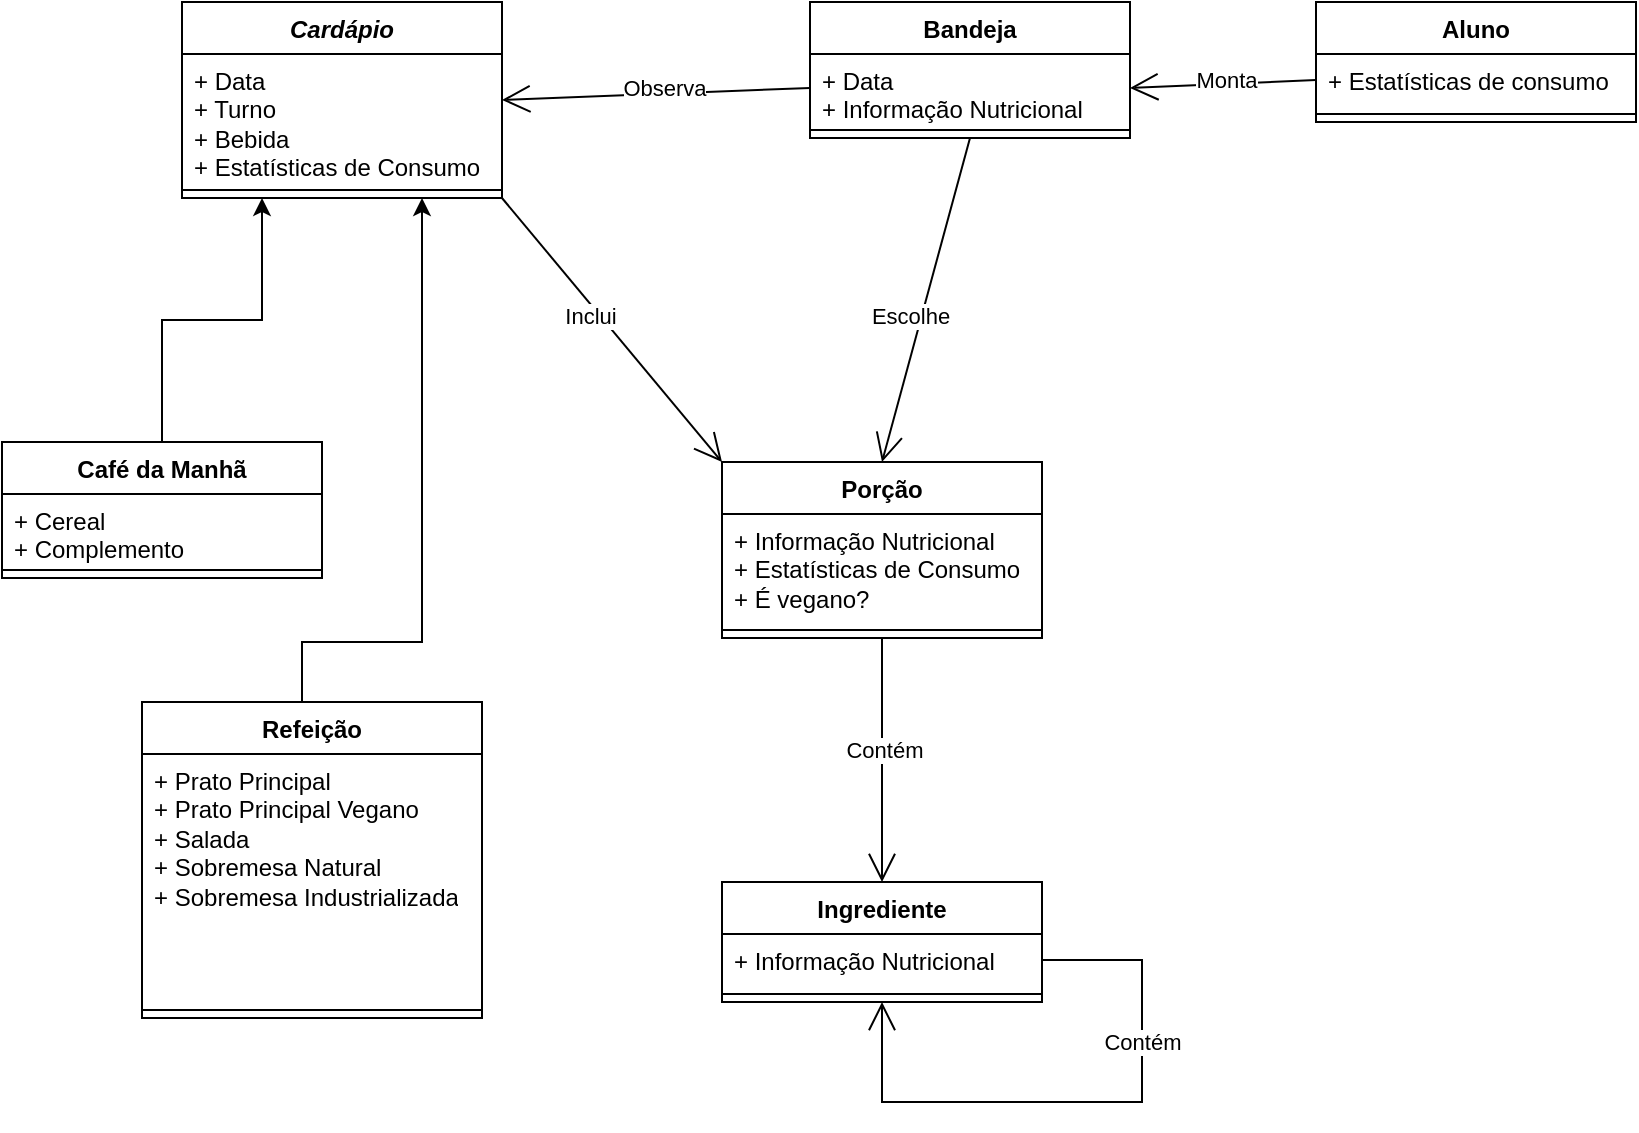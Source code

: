 <mxfile version="21.6.8" type="github">
  <diagram id="C5RBs43oDa-KdzZeNtuy" name="Page-1">
    <mxGraphModel dx="1434" dy="790" grid="1" gridSize="10" guides="1" tooltips="1" connect="1" arrows="1" fold="1" page="1" pageScale="1" pageWidth="827" pageHeight="1169" math="0" shadow="0">
      <root>
        <mxCell id="WIyWlLk6GJQsqaUBKTNV-0" />
        <mxCell id="WIyWlLk6GJQsqaUBKTNV-1" parent="WIyWlLk6GJQsqaUBKTNV-0" />
        <mxCell id="JT2buojDs5cohx6hHV2p-0" value="" style="endArrow=open;endFill=1;endSize=12;html=1;rounded=0;entryX=1;entryY=0.5;entryDx=0;entryDy=0;exitX=0;exitY=0.5;exitDx=0;exitDy=0;" parent="WIyWlLk6GJQsqaUBKTNV-1" source="JT2buojDs5cohx6hHV2p-31" target="JT2buojDs5cohx6hHV2p-27" edge="1">
          <mxGeometry width="160" relative="1" as="geometry">
            <mxPoint x="660" y="70" as="sourcePoint" />
            <mxPoint x="574.0" y="72.0" as="targetPoint" />
          </mxGeometry>
        </mxCell>
        <mxCell id="JT2buojDs5cohx6hHV2p-50" value="Monta" style="edgeLabel;html=1;align=center;verticalAlign=middle;resizable=0;points=[];" parent="JT2buojDs5cohx6hHV2p-0" vertex="1" connectable="0">
          <mxGeometry x="-0.02" y="-2" relative="1" as="geometry">
            <mxPoint as="offset" />
          </mxGeometry>
        </mxCell>
        <mxCell id="JT2buojDs5cohx6hHV2p-1" value="" style="endArrow=open;endFill=1;endSize=12;html=1;rounded=0;exitX=0;exitY=0.5;exitDx=0;exitDy=0;entryX=1;entryY=0.5;entryDx=0;entryDy=0;" parent="WIyWlLk6GJQsqaUBKTNV-1" source="JT2buojDs5cohx6hHV2p-27" target="JT2buojDs5cohx6hHV2p-35" edge="1">
          <mxGeometry width="160" relative="1" as="geometry">
            <mxPoint x="414" y="72.0" as="sourcePoint" />
            <mxPoint x="260" y="72" as="targetPoint" />
          </mxGeometry>
        </mxCell>
        <mxCell id="JT2buojDs5cohx6hHV2p-51" value="Observa" style="edgeLabel;html=1;align=center;verticalAlign=middle;resizable=0;points=[];" parent="JT2buojDs5cohx6hHV2p-1" vertex="1" connectable="0">
          <mxGeometry x="-0.049" y="-3" relative="1" as="geometry">
            <mxPoint as="offset" />
          </mxGeometry>
        </mxCell>
        <mxCell id="JT2buojDs5cohx6hHV2p-2" value="" style="endArrow=open;endFill=1;endSize=12;html=1;rounded=0;entryX=0.5;entryY=0;entryDx=0;entryDy=0;exitX=0.5;exitY=1;exitDx=0;exitDy=0;" parent="WIyWlLk6GJQsqaUBKTNV-1" source="JT2buojDs5cohx6hHV2p-26" edge="1">
          <mxGeometry width="160" relative="1" as="geometry">
            <mxPoint x="494" y="144" as="sourcePoint" />
            <mxPoint x="450" y="230" as="targetPoint" />
          </mxGeometry>
        </mxCell>
        <mxCell id="JT2buojDs5cohx6hHV2p-3" value="" style="endArrow=open;endFill=1;endSize=12;html=1;rounded=0;exitX=1;exitY=1;exitDx=0;exitDy=0;entryX=0;entryY=0;entryDx=0;entryDy=0;" parent="WIyWlLk6GJQsqaUBKTNV-1" source="JT2buojDs5cohx6hHV2p-35" edge="1">
          <mxGeometry width="160" relative="1" as="geometry">
            <mxPoint x="260" y="144" as="sourcePoint" />
            <mxPoint x="370" y="230" as="targetPoint" />
          </mxGeometry>
        </mxCell>
        <mxCell id="JT2buojDs5cohx6hHV2p-4" value="" style="endArrow=open;endFill=1;endSize=12;html=1;rounded=0;entryX=0.5;entryY=0;entryDx=0;entryDy=0;exitX=0.5;exitY=1;exitDx=0;exitDy=0;" parent="WIyWlLk6GJQsqaUBKTNV-1" source="JT2buojDs5cohx6hHV2p-39" target="JT2buojDs5cohx6hHV2p-43" edge="1">
          <mxGeometry width="160" relative="1" as="geometry">
            <mxPoint x="490" y="340" as="sourcePoint" />
            <mxPoint x="450" y="441" as="targetPoint" />
          </mxGeometry>
        </mxCell>
        <mxCell id="JT2buojDs5cohx6hHV2p-54" value="Contém" style="edgeLabel;html=1;align=center;verticalAlign=middle;resizable=0;points=[];" parent="JT2buojDs5cohx6hHV2p-4" vertex="1" connectable="0">
          <mxGeometry x="-0.088" y="1" relative="1" as="geometry">
            <mxPoint as="offset" />
          </mxGeometry>
        </mxCell>
        <mxCell id="JT2buojDs5cohx6hHV2p-15" style="edgeStyle=orthogonalEdgeStyle;rounded=0;orthogonalLoop=1;jettySize=auto;html=1;entryX=0.25;entryY=1;entryDx=0;entryDy=0;" parent="WIyWlLk6GJQsqaUBKTNV-1" source="JT2buojDs5cohx6hHV2p-6" target="JT2buojDs5cohx6hHV2p-35" edge="1">
          <mxGeometry relative="1" as="geometry">
            <mxPoint x="140" y="144" as="targetPoint" />
          </mxGeometry>
        </mxCell>
        <mxCell id="JT2buojDs5cohx6hHV2p-6" value="Café da Manhã" style="swimlane;fontStyle=1;align=center;verticalAlign=top;childLayout=stackLayout;horizontal=1;startSize=26;horizontalStack=0;resizeParent=1;resizeParentMax=0;resizeLast=0;collapsible=1;marginBottom=0;whiteSpace=wrap;html=1;" parent="WIyWlLk6GJQsqaUBKTNV-1" vertex="1">
          <mxGeometry x="10" y="220" width="160" height="68" as="geometry" />
        </mxCell>
        <mxCell id="JT2buojDs5cohx6hHV2p-7" value="&lt;div&gt;+ Cereal&lt;/div&gt;&lt;div&gt;+ Complemento&lt;br&gt;&lt;/div&gt;" style="text;strokeColor=none;fillColor=none;align=left;verticalAlign=top;spacingLeft=4;spacingRight=4;overflow=hidden;rotatable=0;points=[[0,0.5],[1,0.5]];portConstraint=eastwest;whiteSpace=wrap;html=1;" parent="JT2buojDs5cohx6hHV2p-6" vertex="1">
          <mxGeometry y="26" width="160" height="34" as="geometry" />
        </mxCell>
        <mxCell id="JT2buojDs5cohx6hHV2p-8" value="" style="line;strokeWidth=1;fillColor=none;align=left;verticalAlign=middle;spacingTop=-1;spacingLeft=3;spacingRight=3;rotatable=0;labelPosition=right;points=[];portConstraint=eastwest;strokeColor=inherit;" parent="JT2buojDs5cohx6hHV2p-6" vertex="1">
          <mxGeometry y="60" width="160" height="8" as="geometry" />
        </mxCell>
        <mxCell id="JT2buojDs5cohx6hHV2p-16" style="edgeStyle=orthogonalEdgeStyle;rounded=0;orthogonalLoop=1;jettySize=auto;html=1;entryX=0.75;entryY=1;entryDx=0;entryDy=0;" parent="WIyWlLk6GJQsqaUBKTNV-1" source="JT2buojDs5cohx6hHV2p-10" target="JT2buojDs5cohx6hHV2p-35" edge="1">
          <mxGeometry relative="1" as="geometry">
            <mxPoint x="220" y="144" as="targetPoint" />
            <Array as="points">
              <mxPoint x="160" y="320" />
              <mxPoint x="220" y="320" />
            </Array>
          </mxGeometry>
        </mxCell>
        <mxCell id="JT2buojDs5cohx6hHV2p-10" value="Refeição" style="swimlane;fontStyle=1;align=center;verticalAlign=top;childLayout=stackLayout;horizontal=1;startSize=26;horizontalStack=0;resizeParent=1;resizeParentMax=0;resizeLast=0;collapsible=1;marginBottom=0;whiteSpace=wrap;html=1;" parent="WIyWlLk6GJQsqaUBKTNV-1" vertex="1">
          <mxGeometry x="80" y="350" width="170" height="158" as="geometry" />
        </mxCell>
        <mxCell id="JT2buojDs5cohx6hHV2p-11" value="&lt;div&gt;+ Prato Principal&lt;/div&gt;&lt;div&gt;+ Prato Principal Vegano&lt;/div&gt;&lt;div&gt;+ Salada&lt;/div&gt;&lt;div&gt;+ Sobremesa Natural&lt;/div&gt;&lt;div&gt;+ Sobremesa Industrializada&lt;br&gt;&lt;/div&gt;" style="text;strokeColor=none;fillColor=none;align=left;verticalAlign=top;spacingLeft=4;spacingRight=4;overflow=hidden;rotatable=0;points=[[0,0.5],[1,0.5]];portConstraint=eastwest;whiteSpace=wrap;html=1;" parent="JT2buojDs5cohx6hHV2p-10" vertex="1">
          <mxGeometry y="26" width="170" height="124" as="geometry" />
        </mxCell>
        <mxCell id="JT2buojDs5cohx6hHV2p-12" value="" style="line;strokeWidth=1;fillColor=none;align=left;verticalAlign=middle;spacingTop=-1;spacingLeft=3;spacingRight=3;rotatable=0;labelPosition=right;points=[];portConstraint=eastwest;strokeColor=inherit;" parent="JT2buojDs5cohx6hHV2p-10" vertex="1">
          <mxGeometry y="150" width="170" height="8" as="geometry" />
        </mxCell>
        <mxCell id="JT2buojDs5cohx6hHV2p-26" value="Bandeja" style="swimlane;fontStyle=1;align=center;verticalAlign=top;childLayout=stackLayout;horizontal=1;startSize=26;horizontalStack=0;resizeParent=1;resizeParentMax=0;resizeLast=0;collapsible=1;marginBottom=0;whiteSpace=wrap;html=1;" parent="WIyWlLk6GJQsqaUBKTNV-1" vertex="1">
          <mxGeometry x="414" width="160" height="68" as="geometry" />
        </mxCell>
        <mxCell id="JT2buojDs5cohx6hHV2p-27" value="&lt;div&gt;+ Data&lt;/div&gt;&lt;div&gt;+ Informação Nutricional&lt;br&gt;&lt;/div&gt;" style="text;strokeColor=none;fillColor=none;align=left;verticalAlign=top;spacingLeft=4;spacingRight=4;overflow=hidden;rotatable=0;points=[[0,0.5],[1,0.5]];portConstraint=eastwest;whiteSpace=wrap;html=1;" parent="JT2buojDs5cohx6hHV2p-26" vertex="1">
          <mxGeometry y="26" width="160" height="34" as="geometry" />
        </mxCell>
        <mxCell id="JT2buojDs5cohx6hHV2p-28" value="" style="line;strokeWidth=1;fillColor=none;align=left;verticalAlign=middle;spacingTop=-1;spacingLeft=3;spacingRight=3;rotatable=0;labelPosition=right;points=[];portConstraint=eastwest;strokeColor=inherit;" parent="JT2buojDs5cohx6hHV2p-26" vertex="1">
          <mxGeometry y="60" width="160" height="8" as="geometry" />
        </mxCell>
        <mxCell id="JT2buojDs5cohx6hHV2p-30" value="Aluno" style="swimlane;fontStyle=1;align=center;verticalAlign=top;childLayout=stackLayout;horizontal=1;startSize=26;horizontalStack=0;resizeParent=1;resizeParentMax=0;resizeLast=0;collapsible=1;marginBottom=0;whiteSpace=wrap;html=1;" parent="WIyWlLk6GJQsqaUBKTNV-1" vertex="1">
          <mxGeometry x="667" width="160" height="60" as="geometry" />
        </mxCell>
        <mxCell id="JT2buojDs5cohx6hHV2p-31" value="+ Estatísticas de consumo" style="text;strokeColor=none;fillColor=none;align=left;verticalAlign=top;spacingLeft=4;spacingRight=4;overflow=hidden;rotatable=0;points=[[0,0.5],[1,0.5]];portConstraint=eastwest;whiteSpace=wrap;html=1;" parent="JT2buojDs5cohx6hHV2p-30" vertex="1">
          <mxGeometry y="26" width="160" height="26" as="geometry" />
        </mxCell>
        <mxCell id="JT2buojDs5cohx6hHV2p-32" value="" style="line;strokeWidth=1;fillColor=none;align=left;verticalAlign=middle;spacingTop=-1;spacingLeft=3;spacingRight=3;rotatable=0;labelPosition=right;points=[];portConstraint=eastwest;strokeColor=inherit;" parent="JT2buojDs5cohx6hHV2p-30" vertex="1">
          <mxGeometry y="52" width="160" height="8" as="geometry" />
        </mxCell>
        <mxCell id="JT2buojDs5cohx6hHV2p-35" value="&lt;i&gt;Cardápio&lt;/i&gt;" style="swimlane;fontStyle=1;align=center;verticalAlign=top;childLayout=stackLayout;horizontal=1;startSize=26;horizontalStack=0;resizeParent=1;resizeParentMax=0;resizeLast=0;collapsible=1;marginBottom=0;whiteSpace=wrap;html=1;" parent="WIyWlLk6GJQsqaUBKTNV-1" vertex="1">
          <mxGeometry x="100" width="160" height="98" as="geometry" />
        </mxCell>
        <mxCell id="JT2buojDs5cohx6hHV2p-36" value="&lt;div&gt;+ Data&lt;/div&gt;&lt;div&gt;+ Turno&lt;/div&gt;&lt;div&gt;+ Bebida&lt;br&gt;&lt;/div&gt;&lt;div&gt;+ Estatísticas de Consumo&lt;br&gt;&lt;/div&gt;" style="text;strokeColor=none;fillColor=none;align=left;verticalAlign=top;spacingLeft=4;spacingRight=4;overflow=hidden;rotatable=0;points=[[0,0.5],[1,0.5]];portConstraint=eastwest;whiteSpace=wrap;html=1;" parent="JT2buojDs5cohx6hHV2p-35" vertex="1">
          <mxGeometry y="26" width="160" height="64" as="geometry" />
        </mxCell>
        <mxCell id="JT2buojDs5cohx6hHV2p-37" value="" style="line;strokeWidth=1;fillColor=none;align=left;verticalAlign=middle;spacingTop=-1;spacingLeft=3;spacingRight=3;rotatable=0;labelPosition=right;points=[];portConstraint=eastwest;strokeColor=inherit;" parent="JT2buojDs5cohx6hHV2p-35" vertex="1">
          <mxGeometry y="90" width="160" height="8" as="geometry" />
        </mxCell>
        <mxCell id="JT2buojDs5cohx6hHV2p-39" value="Porção" style="swimlane;fontStyle=1;align=center;verticalAlign=top;childLayout=stackLayout;horizontal=1;startSize=26;horizontalStack=0;resizeParent=1;resizeParentMax=0;resizeLast=0;collapsible=1;marginBottom=0;whiteSpace=wrap;html=1;" parent="WIyWlLk6GJQsqaUBKTNV-1" vertex="1">
          <mxGeometry x="370" y="230" width="160" height="88" as="geometry" />
        </mxCell>
        <mxCell id="JT2buojDs5cohx6hHV2p-40" value="&lt;div&gt;+ Informação Nutricional&lt;/div&gt;&lt;div&gt;+ Estatísticas de Consumo&lt;/div&gt;&lt;div&gt;+ É vegano?&lt;br&gt;&lt;/div&gt;" style="text;strokeColor=none;fillColor=none;align=left;verticalAlign=top;spacingLeft=4;spacingRight=4;overflow=hidden;rotatable=0;points=[[0,0.5],[1,0.5]];portConstraint=eastwest;whiteSpace=wrap;html=1;" parent="JT2buojDs5cohx6hHV2p-39" vertex="1">
          <mxGeometry y="26" width="160" height="54" as="geometry" />
        </mxCell>
        <mxCell id="JT2buojDs5cohx6hHV2p-41" value="" style="line;strokeWidth=1;fillColor=none;align=left;verticalAlign=middle;spacingTop=-1;spacingLeft=3;spacingRight=3;rotatable=0;labelPosition=right;points=[];portConstraint=eastwest;strokeColor=inherit;" parent="JT2buojDs5cohx6hHV2p-39" vertex="1">
          <mxGeometry y="80" width="160" height="8" as="geometry" />
        </mxCell>
        <mxCell id="JT2buojDs5cohx6hHV2p-43" value="Ingrediente" style="swimlane;fontStyle=1;align=center;verticalAlign=top;childLayout=stackLayout;horizontal=1;startSize=26;horizontalStack=0;resizeParent=1;resizeParentMax=0;resizeLast=0;collapsible=1;marginBottom=0;whiteSpace=wrap;html=1;" parent="WIyWlLk6GJQsqaUBKTNV-1" vertex="1">
          <mxGeometry x="370" y="440" width="160" height="60" as="geometry" />
        </mxCell>
        <mxCell id="JT2buojDs5cohx6hHV2p-44" value="+ Informação Nutricional" style="text;strokeColor=none;fillColor=none;align=left;verticalAlign=top;spacingLeft=4;spacingRight=4;overflow=hidden;rotatable=0;points=[[0,0.5],[1,0.5]];portConstraint=eastwest;whiteSpace=wrap;html=1;" parent="JT2buojDs5cohx6hHV2p-43" vertex="1">
          <mxGeometry y="26" width="160" height="26" as="geometry" />
        </mxCell>
        <mxCell id="JT2buojDs5cohx6hHV2p-45" value="" style="line;strokeWidth=1;fillColor=none;align=left;verticalAlign=middle;spacingTop=-1;spacingLeft=3;spacingRight=3;rotatable=0;labelPosition=right;points=[];portConstraint=eastwest;strokeColor=inherit;" parent="JT2buojDs5cohx6hHV2p-43" vertex="1">
          <mxGeometry y="52" width="160" height="8" as="geometry" />
        </mxCell>
        <mxCell id="JT2buojDs5cohx6hHV2p-5" value="" style="endArrow=open;endFill=1;endSize=12;html=1;rounded=0;exitX=1;exitY=0.5;exitDx=0;exitDy=0;entryX=0.5;entryY=1;entryDx=0;entryDy=0;" parent="JT2buojDs5cohx6hHV2p-43" source="JT2buojDs5cohx6hHV2p-44" target="JT2buojDs5cohx6hHV2p-43" edge="1">
          <mxGeometry width="160" relative="1" as="geometry">
            <mxPoint x="160" y="73" as="sourcePoint" />
            <mxPoint x="120" y="120" as="targetPoint" />
            <Array as="points">
              <mxPoint x="210" y="39" />
              <mxPoint x="210" y="110" />
              <mxPoint x="80" y="110" />
            </Array>
          </mxGeometry>
        </mxCell>
        <mxCell id="JT2buojDs5cohx6hHV2p-52" value="Inclui" style="edgeLabel;html=1;align=center;verticalAlign=middle;resizable=0;points=[];" parent="WIyWlLk6GJQsqaUBKTNV-1" vertex="1" connectable="0">
          <mxGeometry x="319.995" y="159.998" as="geometry">
            <mxPoint x="-16" y="-3" as="offset" />
          </mxGeometry>
        </mxCell>
        <mxCell id="JT2buojDs5cohx6hHV2p-53" value="Escolhe" style="edgeLabel;html=1;align=center;verticalAlign=middle;resizable=0;points=[];" parent="WIyWlLk6GJQsqaUBKTNV-1" vertex="1" connectable="0">
          <mxGeometry x="479.995" y="159.998" as="geometry">
            <mxPoint x="-16" y="-3" as="offset" />
          </mxGeometry>
        </mxCell>
        <mxCell id="JT2buojDs5cohx6hHV2p-55" value="Contém" style="edgeLabel;html=1;align=center;verticalAlign=middle;resizable=0;points=[];" parent="WIyWlLk6GJQsqaUBKTNV-1" vertex="1" connectable="0">
          <mxGeometry x="580" y="520.002" as="geometry" />
        </mxCell>
      </root>
    </mxGraphModel>
  </diagram>
</mxfile>
